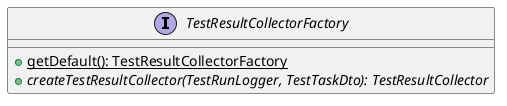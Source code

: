 @startuml

    interface TestResultCollectorFactory [[TestResultCollectorFactory.html]] {
        {static} +getDefault(): TestResultCollectorFactory
        {abstract} +createTestResultCollector(TestRunLogger, TestTaskDto): TestResultCollector
    }

@enduml
